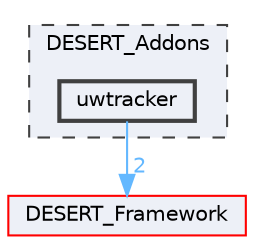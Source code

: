 digraph "uwtracker"
{
 // LATEX_PDF_SIZE
  bgcolor="transparent";
  edge [fontname=Helvetica,fontsize=10,labelfontname=Helvetica,labelfontsize=10];
  node [fontname=Helvetica,fontsize=10,shape=box,height=0.2,width=0.4];
  compound=true
  subgraph clusterdir_08adb9e4b94062c0b7143ffffbc6188b {
    graph [ bgcolor="#edf0f7", pencolor="grey25", label="DESERT_Addons", fontname=Helvetica,fontsize=10 style="filled,dashed", URL="dir_08adb9e4b94062c0b7143ffffbc6188b.html",tooltip=""]
  dir_2e730ed92f10aba9b4d99d725aeb8590 [label="uwtracker", fillcolor="#edf0f7", color="grey25", style="filled,bold", URL="dir_2e730ed92f10aba9b4d99d725aeb8590.html",tooltip=""];
  }
  dir_f005ed4eaea92841740b83a4e0617b95 [label="DESERT_Framework", fillcolor="#edf0f7", color="red", style="filled", URL="dir_f005ed4eaea92841740b83a4e0617b95.html",tooltip=""];
  dir_2e730ed92f10aba9b4d99d725aeb8590->dir_f005ed4eaea92841740b83a4e0617b95 [headlabel="2", labeldistance=1.5 headhref="dir_000099_000005.html" href="dir_000099_000005.html" color="steelblue1" fontcolor="steelblue1"];
}
